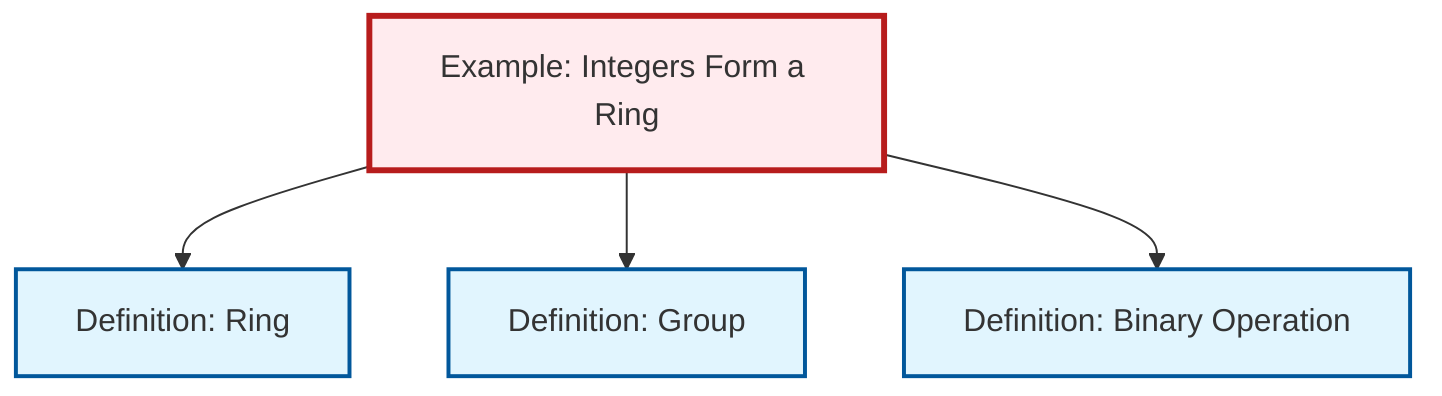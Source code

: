graph TD
    classDef definition fill:#e1f5fe,stroke:#01579b,stroke-width:2px
    classDef theorem fill:#f3e5f5,stroke:#4a148c,stroke-width:2px
    classDef axiom fill:#fff3e0,stroke:#e65100,stroke-width:2px
    classDef example fill:#e8f5e9,stroke:#1b5e20,stroke-width:2px
    classDef current fill:#ffebee,stroke:#b71c1c,stroke-width:3px
    def-binary-operation["Definition: Binary Operation"]:::definition
    def-group["Definition: Group"]:::definition
    def-ring["Definition: Ring"]:::definition
    ex-integers-ring["Example: Integers Form a Ring"]:::example
    ex-integers-ring --> def-ring
    ex-integers-ring --> def-group
    ex-integers-ring --> def-binary-operation
    class ex-integers-ring current